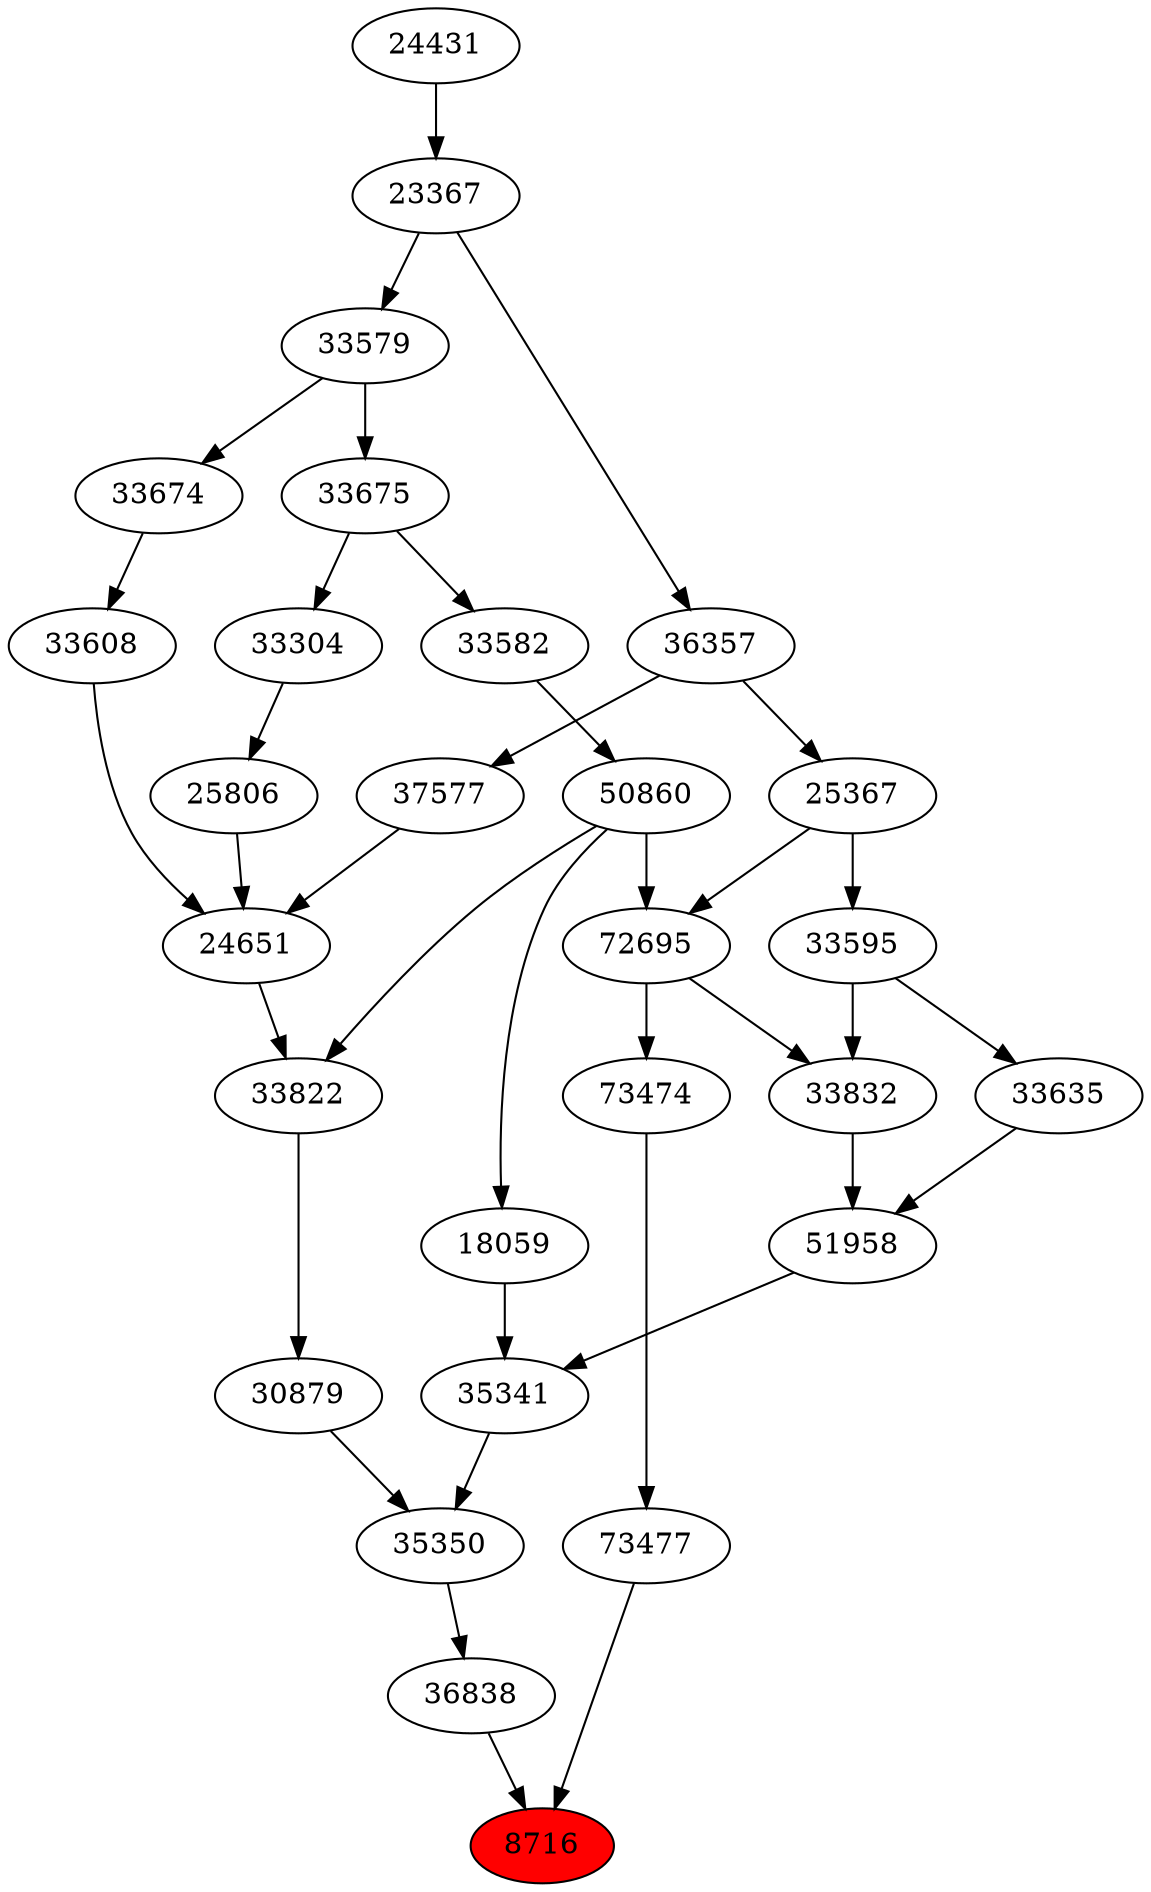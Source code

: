 strict digraph{ 
8716 [label="8716" fillcolor=red style=filled]
36838 -> 8716
73477 -> 8716
36838 [label="36838"]
35350 -> 36838
73477 [label="73477"]
73474 -> 73477
35350 [label="35350"]
30879 -> 35350
35341 -> 35350
73474 [label="73474"]
72695 -> 73474
30879 [label="30879"]
33822 -> 30879
35341 [label="35341"]
51958 -> 35341
18059 -> 35341
72695 [label="72695"]
50860 -> 72695
25367 -> 72695
33822 [label="33822"]
24651 -> 33822
50860 -> 33822
51958 [label="51958"]
33832 -> 51958
33635 -> 51958
18059 [label="18059"]
50860 -> 18059
50860 [label="50860"]
33582 -> 50860
25367 [label="25367"]
36357 -> 25367
24651 [label="24651"]
25806 -> 24651
33608 -> 24651
37577 -> 24651
33832 [label="33832"]
72695 -> 33832
33595 -> 33832
33635 [label="33635"]
33595 -> 33635
33582 [label="33582"]
33675 -> 33582
36357 [label="36357"]
23367 -> 36357
25806 [label="25806"]
33304 -> 25806
33608 [label="33608"]
33674 -> 33608
37577 [label="37577"]
36357 -> 37577
33595 [label="33595"]
25367 -> 33595
33675 [label="33675"]
33579 -> 33675
23367 [label="23367"]
24431 -> 23367
33304 [label="33304"]
33675 -> 33304
33674 [label="33674"]
33579 -> 33674
33579 [label="33579"]
23367 -> 33579
24431 [label="24431"]
}